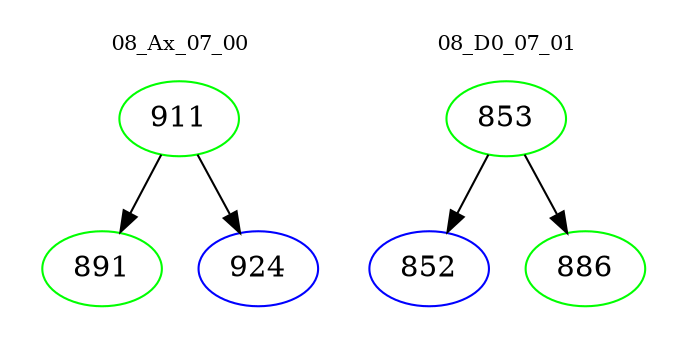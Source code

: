digraph{
subgraph cluster_0 {
color = white
label = "08_Ax_07_00";
fontsize=10;
T0_911 [label="911", color="green"]
T0_911 -> T0_891 [color="black"]
T0_891 [label="891", color="green"]
T0_911 -> T0_924 [color="black"]
T0_924 [label="924", color="blue"]
}
subgraph cluster_1 {
color = white
label = "08_D0_07_01";
fontsize=10;
T1_853 [label="853", color="green"]
T1_853 -> T1_852 [color="black"]
T1_852 [label="852", color="blue"]
T1_853 -> T1_886 [color="black"]
T1_886 [label="886", color="green"]
}
}
